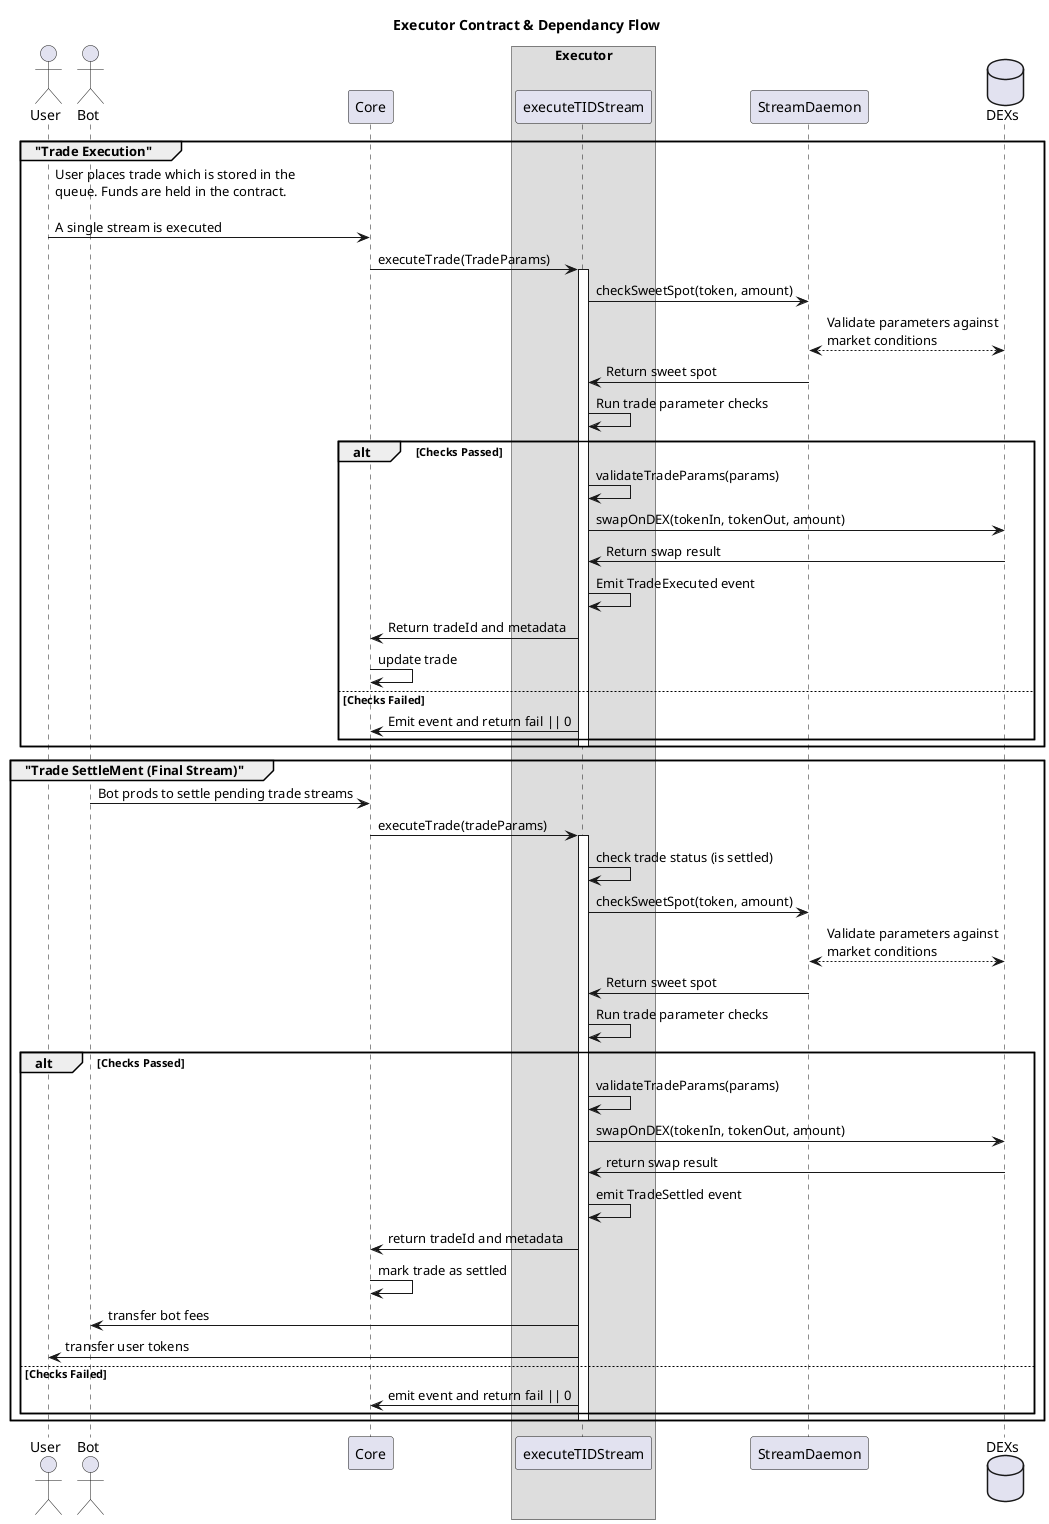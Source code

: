 @startuml Executor
title Executor Contract & Dependancy Flow

actor User as U
actor "Bot" as B
participant "Core" as C
box Executor
participant "executeTIDStream" as ETS 
end box
participant "StreamDaemon" as SD
database "DEXs" as DEX

group "Trade Execution"
U -> C: User places trade which is stored in the \nqueue. Funds are held in the contract.\n\nA single stream is executed
  C -> ETS: executeTrade(TradeParams)
  activate ETS
  ETS -> SD: checkSweetSpot(token, amount)
  SD <--> DEX: Validate parameters against\nmarket conditions
  SD -> ETS: Return sweet spot
  ETS -> ETS: Run trade parameter checks
  
  alt Checks Passed
    ETS -> ETS: validateTradeParams(params)
    ETS -> DEX: swapOnDEX(tokenIn, tokenOut, amount)
    DEX -> ETS: Return swap result
    ETS -> ETS: Emit TradeExecuted event
    ETS -> C: Return tradeId and metadata
    C -> C: update trade
  else Checks Failed
    ETS -> C: Emit event and return fail || 0
  end
  deactivate ETS
end

group "Trade SettleMent (Final Stream)"
  B -> C: Bot prods to settle pending trade streams
  C -> ETS: executeTrade(tradeParams)
  activate ETS
  ETS -> ETS: check trade status (is settled)
  ETS -> SD: checkSweetSpot(token, amount)
  SD <--> DEX: Validate parameters against\nmarket conditions
  SD -> ETS: Return sweet spot
  ETS -> ETS: Run trade parameter checks
  
  alt Checks Passed
    ETS -> ETS: validateTradeParams(params)
    ETS -> DEX: swapOnDEX(tokenIn, tokenOut, amount)
    DEX -> ETS: return swap result
    ETS -> ETS: emit TradeSettled event
    ETS -> C: return tradeId and metadata
    C -> C: mark trade as settled
    ETS -> B: transfer bot fees
    ETS -> U: transfer user tokens
  else Checks Failed
    ETS -> C: emit event and return fail || 0
  end
  deactivate ETS
end

@enduml

